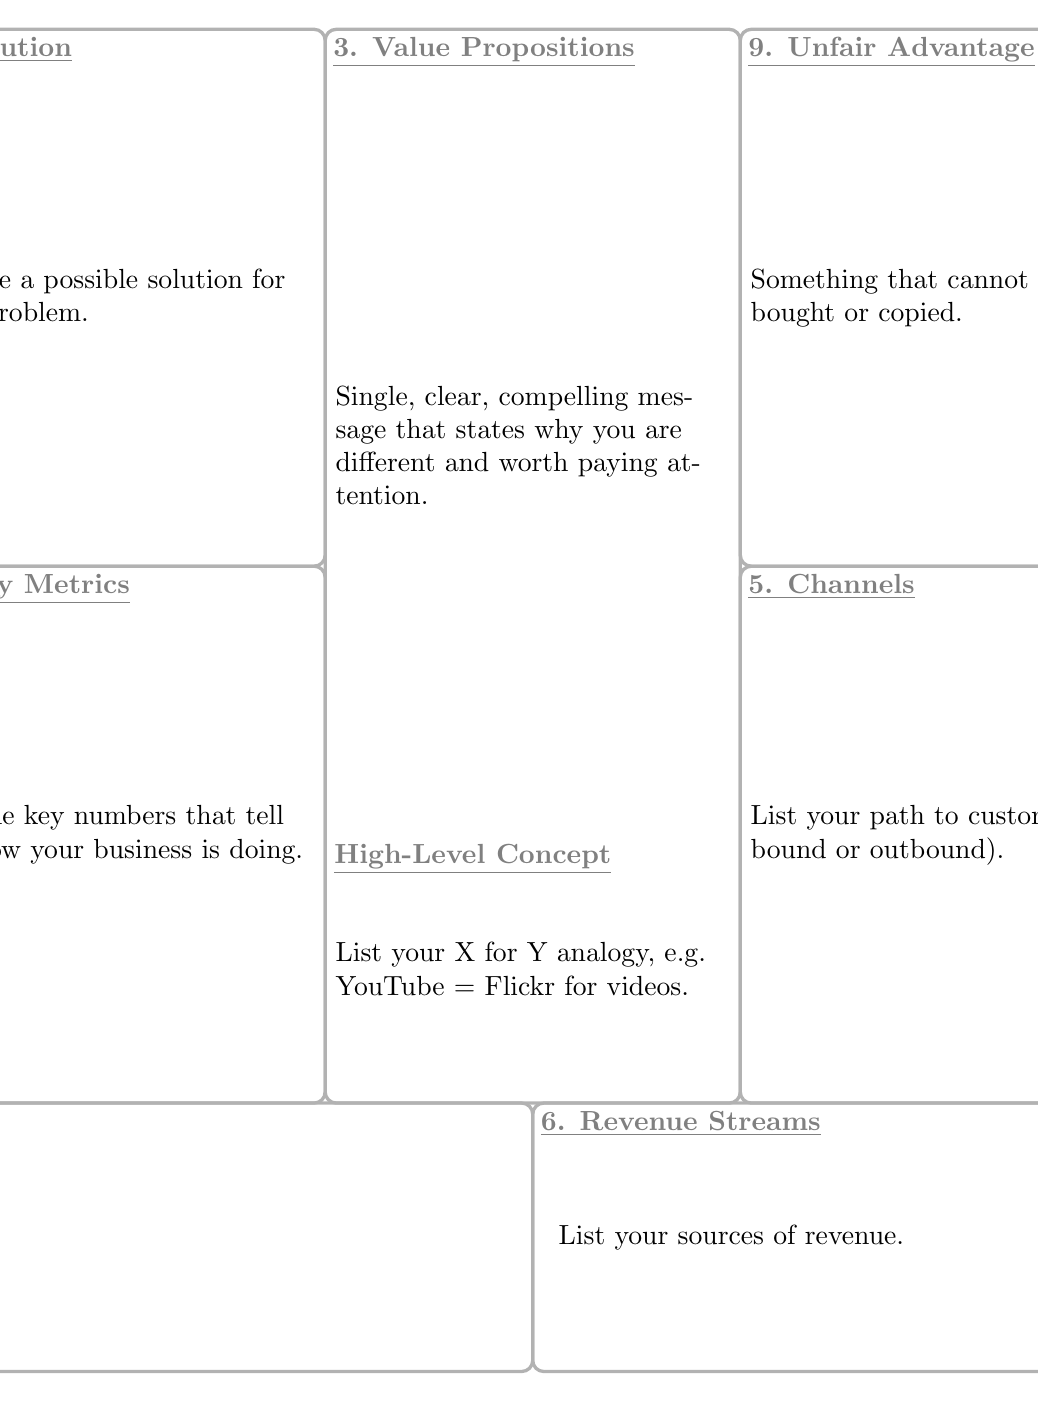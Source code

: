 \vspace{-1em}
\centering
\def\layersep{9.7em}
\def\layerwidth{75em}

\makebox[\textwidth][c]{
  \begin{tikzpicture}[
      % Define block parameters (mostly shape)
      bloc/.style={
        rectangle, rounded corners,
        draw=black!30, very thick, inner sep=0,
      },
      invisible/.style={
        rectangle, draw=none,
        inner sep=0,
      },
      bloc1/.style={
        bloc,
        text width = \layerwidth/5*0.95,
        minimum width = \layerwidth/5,
        minimum height= 4*\layersep
      },
      bloc2/.style={
        bloc,
        text width = \layerwidth/5*0.95,
        minimum width=\layerwidth/5,
        minimum height=2*\layersep
      },
      bloc3/.style={
        bloc,
        text width=\layerwidth/2*0.95,
        minimum width=\layerwidth/2,
        minimum height=\layersep
      },
      invisible_bloc1/.style={
        invisible,
        text width=\layerwidth/5*0.95,
        minimum width=\layerwidth/5,
        minimum height=\layersep
      },
      invisible_bloc2/.style={
        invisible,
        text width=\layerwidth/5*0.95,
        minimum width=\layerwidth/5,
        minimum height=3*\layersep
      },
      title/.style={
        anchor=north west,
        color=black!50,
        font=\bfseries
      },
      subtitle/.style={
        anchor=north west,
        color=black!50,
        font=\bfseries
      },
    ]
    
    %%%%%%%%%%%%%%%%%%%%%%%%%
    %%%% DRAW THE CANVAS %%%%
    %%%%%%%%%%%%%%%%%%%%%%%%%

    % first the block, then the title
    
    % 1. PROBLEM
    \node[bloc1] (b1) at (0*\layerwidth/10,4*\layersep) {};
    \node[title] at (b1.north west) {\underline{1. Problem}};
    
    \node[invisible_bloc2] (b11) at (0*\layerwidth/10,4.45*\layersep) {
      List your top 1-3 problems.
    };
    
    \node[invisible_bloc1] (b12) at (0*\layerwidth/10,2.5*\layersep) {
      List how these problems are solved today.
    };
    \node[title] at (b12.north west) {\underline{Existing Alternatives}};

    % 4. SOLUTION
    \node[bloc2] (b2) at (2*\layerwidth/10,5*\layersep) {
      Outline a possible solution for each problem.
    };
    \node[title] at (b2.north west) {\underline{4. Solution}};

    % 8. KEY METRICS
    \node[bloc2] (b3) at (2*\layerwidth/10,3*\layersep) {
      List the key numbers that tell you how your business is doing.
    };
    \node[title] at (b3.north west) {\underline{8. Key Metrics}};

    % 7. COST STRUCTURE
    \node[bloc3] (b4) at (1.5*\layerwidth/10,1.5*\layersep) {
      List your fixed and variable costs.
    };
    \node[title] at (b4.north west) {\underline{7. Cost Structure}};

    % 6. REVENUE STREAMS
    \node[bloc3] (b5) at (6.5*\layerwidth/10,1.5*\layersep) {
      List your sources of revenue.
    };
    \node[title] at (b5.north west) {\underline{6. Revenue Streams}};

    % 3. VALUE PROPOSITIONS
    \node[bloc1] (b6) at (4*\layerwidth/10,4*\layersep) {};
    \node[title] at (b6.north west) {\underline{3. Value Propositions}};
    
    \node[invisible_bloc2] (b61) at (4*\layerwidth/10,4.45*\layersep) {
      Single, clear, compelling message that states why you are different and worth paying attention.
    };
    
    \node[invisible_bloc1] (b62) at (4*\layerwidth/10,2.5*\layersep) {
      List your X for Y analogy, e.g. YouTube = Flickr for videos.
    };
    \node[title] at (b62.north west) {\underline{High-Level Concept}};

    % 9. UNFAIR ADVANTAGE
    \node[bloc2] (b7) at (6*\layerwidth/10,5*\layersep) {
      Something that cannot easily be bought or copied.
    };
    \node[title] at (b7.north west) {\underline{9. Unfair Advantage}};

    % 5. CHANNELS
    \node[bloc2] (b8) at (6*\layerwidth/10,3*\layersep) {
      List your path to customers (inbound or outbound).
    };
    \node[title] at (b8.north west) {\underline{5. Channels}};


    % 2. CUSTOMER SEGMENTS
    \node[bloc1] (b9) at (8*\layerwidth/10,4*\layersep) {};
    \node[title] at (b9.north west) {\underline{2. Customer Segments}};
    
    \node[invisible_bloc2] (b91) at (8*\layerwidth/10,4.45*\layersep) {
      List your target customers and users.
    };
    
    \node[invisible_bloc1] (b92) at (8*\layerwidth/10,2.5*\layersep) {
      List the characteristics of your ideal customers.
    };
    \node[title] at (b92.north west) {\underline{Early Adopters}};

  \end{tikzpicture}
}